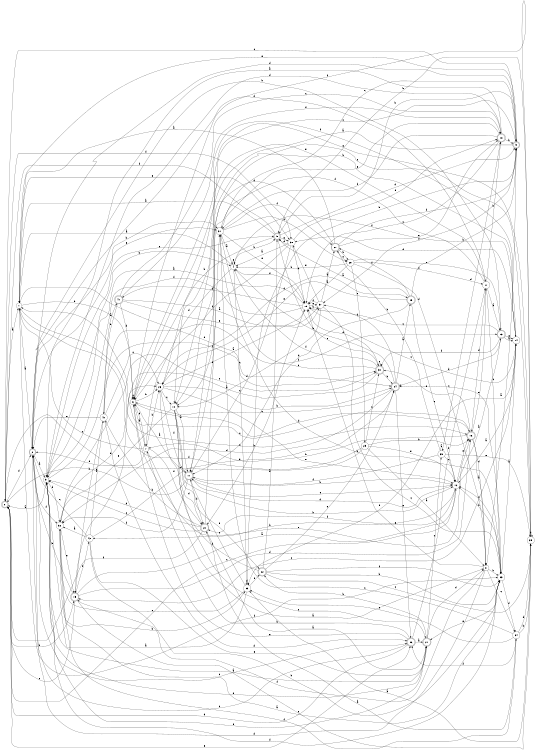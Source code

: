 digraph n35_1 {
__start0 [label="" shape="none"];

rankdir=LR;
size="8,5";

s0 [style="rounded,filled", color="black", fillcolor="white" shape="doublecircle", label="0"];
s1 [style="filled", color="black", fillcolor="white" shape="circle", label="1"];
s2 [style="rounded,filled", color="black", fillcolor="white" shape="doublecircle", label="2"];
s3 [style="filled", color="black", fillcolor="white" shape="circle", label="3"];
s4 [style="filled", color="black", fillcolor="white" shape="circle", label="4"];
s5 [style="rounded,filled", color="black", fillcolor="white" shape="doublecircle", label="5"];
s6 [style="filled", color="black", fillcolor="white" shape="circle", label="6"];
s7 [style="filled", color="black", fillcolor="white" shape="circle", label="7"];
s8 [style="filled", color="black", fillcolor="white" shape="circle", label="8"];
s9 [style="rounded,filled", color="black", fillcolor="white" shape="doublecircle", label="9"];
s10 [style="filled", color="black", fillcolor="white" shape="circle", label="10"];
s11 [style="rounded,filled", color="black", fillcolor="white" shape="doublecircle", label="11"];
s12 [style="filled", color="black", fillcolor="white" shape="circle", label="12"];
s13 [style="rounded,filled", color="black", fillcolor="white" shape="doublecircle", label="13"];
s14 [style="filled", color="black", fillcolor="white" shape="circle", label="14"];
s15 [style="rounded,filled", color="black", fillcolor="white" shape="doublecircle", label="15"];
s16 [style="rounded,filled", color="black", fillcolor="white" shape="doublecircle", label="16"];
s17 [style="filled", color="black", fillcolor="white" shape="circle", label="17"];
s18 [style="rounded,filled", color="black", fillcolor="white" shape="doublecircle", label="18"];
s19 [style="filled", color="black", fillcolor="white" shape="circle", label="19"];
s20 [style="rounded,filled", color="black", fillcolor="white" shape="doublecircle", label="20"];
s21 [style="rounded,filled", color="black", fillcolor="white" shape="doublecircle", label="21"];
s22 [style="rounded,filled", color="black", fillcolor="white" shape="doublecircle", label="22"];
s23 [style="filled", color="black", fillcolor="white" shape="circle", label="23"];
s24 [style="rounded,filled", color="black", fillcolor="white" shape="doublecircle", label="24"];
s25 [style="rounded,filled", color="black", fillcolor="white" shape="doublecircle", label="25"];
s26 [style="filled", color="black", fillcolor="white" shape="circle", label="26"];
s27 [style="rounded,filled", color="black", fillcolor="white" shape="doublecircle", label="27"];
s28 [style="filled", color="black", fillcolor="white" shape="circle", label="28"];
s29 [style="filled", color="black", fillcolor="white" shape="circle", label="29"];
s30 [style="rounded,filled", color="black", fillcolor="white" shape="doublecircle", label="30"];
s31 [style="filled", color="black", fillcolor="white" shape="circle", label="31"];
s32 [style="filled", color="black", fillcolor="white" shape="circle", label="32"];
s33 [style="filled", color="black", fillcolor="white" shape="circle", label="33"];
s34 [style="filled", color="black", fillcolor="white" shape="circle", label="34"];
s35 [style="filled", color="black", fillcolor="white" shape="circle", label="35"];
s36 [style="rounded,filled", color="black", fillcolor="white" shape="doublecircle", label="36"];
s37 [style="filled", color="black", fillcolor="white" shape="circle", label="37"];
s38 [style="filled", color="black", fillcolor="white" shape="circle", label="38"];
s39 [style="filled", color="black", fillcolor="white" shape="circle", label="39"];
s40 [style="filled", color="black", fillcolor="white" shape="circle", label="40"];
s41 [style="rounded,filled", color="black", fillcolor="white" shape="doublecircle", label="41"];
s42 [style="filled", color="black", fillcolor="white" shape="circle", label="42"];
s0 -> s1 [label="a"];
s0 -> s15 [label="b"];
s0 -> s9 [label="c"];
s0 -> s2 [label="d"];
s0 -> s36 [label="e"];
s0 -> s38 [label="f"];
s1 -> s2 [label="a"];
s1 -> s6 [label="b"];
s1 -> s16 [label="c"];
s1 -> s24 [label="d"];
s1 -> s38 [label="e"];
s1 -> s23 [label="f"];
s2 -> s3 [label="a"];
s2 -> s31 [label="b"];
s2 -> s36 [label="c"];
s2 -> s17 [label="d"];
s2 -> s31 [label="e"];
s2 -> s32 [label="f"];
s3 -> s0 [label="a"];
s3 -> s4 [label="b"];
s3 -> s30 [label="c"];
s3 -> s32 [label="d"];
s3 -> s5 [label="e"];
s3 -> s23 [label="f"];
s4 -> s1 [label="a"];
s4 -> s5 [label="b"];
s4 -> s33 [label="c"];
s4 -> s7 [label="d"];
s4 -> s4 [label="e"];
s4 -> s19 [label="f"];
s5 -> s1 [label="a"];
s5 -> s6 [label="b"];
s5 -> s30 [label="c"];
s5 -> s9 [label="d"];
s5 -> s38 [label="e"];
s5 -> s0 [label="f"];
s6 -> s7 [label="a"];
s6 -> s26 [label="b"];
s6 -> s6 [label="c"];
s6 -> s16 [label="d"];
s6 -> s16 [label="e"];
s6 -> s14 [label="f"];
s7 -> s8 [label="a"];
s7 -> s26 [label="b"];
s7 -> s1 [label="c"];
s7 -> s6 [label="d"];
s7 -> s2 [label="e"];
s7 -> s20 [label="f"];
s8 -> s9 [label="a"];
s8 -> s23 [label="b"];
s8 -> s34 [label="c"];
s8 -> s2 [label="d"];
s8 -> s19 [label="e"];
s8 -> s15 [label="f"];
s9 -> s10 [label="a"];
s9 -> s5 [label="b"];
s9 -> s10 [label="c"];
s9 -> s2 [label="d"];
s9 -> s1 [label="e"];
s9 -> s37 [label="f"];
s10 -> s11 [label="a"];
s10 -> s12 [label="b"];
s10 -> s21 [label="c"];
s10 -> s20 [label="d"];
s10 -> s32 [label="e"];
s10 -> s22 [label="f"];
s11 -> s6 [label="a"];
s11 -> s12 [label="b"];
s11 -> s0 [label="c"];
s11 -> s20 [label="d"];
s11 -> s12 [label="e"];
s11 -> s32 [label="f"];
s12 -> s13 [label="a"];
s12 -> s42 [label="b"];
s12 -> s0 [label="c"];
s12 -> s11 [label="d"];
s12 -> s16 [label="e"];
s12 -> s20 [label="f"];
s13 -> s14 [label="a"];
s13 -> s2 [label="b"];
s13 -> s19 [label="c"];
s13 -> s24 [label="d"];
s13 -> s14 [label="e"];
s13 -> s30 [label="f"];
s14 -> s12 [label="a"];
s14 -> s10 [label="b"];
s14 -> s15 [label="c"];
s14 -> s38 [label="d"];
s14 -> s33 [label="e"];
s14 -> s4 [label="f"];
s15 -> s12 [label="a"];
s15 -> s2 [label="b"];
s15 -> s0 [label="c"];
s15 -> s16 [label="d"];
s15 -> s35 [label="e"];
s15 -> s42 [label="f"];
s16 -> s8 [label="a"];
s16 -> s7 [label="b"];
s16 -> s1 [label="c"];
s16 -> s8 [label="d"];
s16 -> s17 [label="e"];
s16 -> s30 [label="f"];
s17 -> s13 [label="a"];
s17 -> s18 [label="b"];
s17 -> s23 [label="c"];
s17 -> s16 [label="d"];
s17 -> s6 [label="e"];
s17 -> s11 [label="f"];
s18 -> s3 [label="a"];
s18 -> s9 [label="b"];
s18 -> s19 [label="c"];
s18 -> s3 [label="d"];
s18 -> s31 [label="e"];
s18 -> s31 [label="f"];
s19 -> s3 [label="a"];
s19 -> s20 [label="b"];
s19 -> s14 [label="c"];
s19 -> s41 [label="d"];
s19 -> s37 [label="e"];
s19 -> s3 [label="f"];
s20 -> s21 [label="a"];
s20 -> s40 [label="b"];
s20 -> s3 [label="c"];
s20 -> s3 [label="d"];
s20 -> s31 [label="e"];
s20 -> s0 [label="f"];
s21 -> s3 [label="a"];
s21 -> s22 [label="b"];
s21 -> s39 [label="c"];
s21 -> s8 [label="d"];
s21 -> s3 [label="e"];
s21 -> s3 [label="f"];
s22 -> s5 [label="a"];
s22 -> s23 [label="b"];
s22 -> s35 [label="c"];
s22 -> s26 [label="d"];
s22 -> s24 [label="e"];
s22 -> s23 [label="f"];
s23 -> s14 [label="a"];
s23 -> s12 [label="b"];
s23 -> s24 [label="c"];
s23 -> s34 [label="d"];
s23 -> s21 [label="e"];
s23 -> s12 [label="f"];
s24 -> s25 [label="a"];
s24 -> s4 [label="b"];
s24 -> s6 [label="c"];
s24 -> s32 [label="d"];
s24 -> s36 [label="e"];
s24 -> s37 [label="f"];
s25 -> s5 [label="a"];
s25 -> s9 [label="b"];
s25 -> s12 [label="c"];
s25 -> s11 [label="d"];
s25 -> s26 [label="e"];
s25 -> s27 [label="f"];
s26 -> s19 [label="a"];
s26 -> s24 [label="b"];
s26 -> s10 [label="c"];
s26 -> s25 [label="d"];
s26 -> s12 [label="e"];
s26 -> s11 [label="f"];
s27 -> s1 [label="a"];
s27 -> s28 [label="b"];
s27 -> s28 [label="c"];
s27 -> s10 [label="d"];
s27 -> s18 [label="e"];
s27 -> s9 [label="f"];
s28 -> s19 [label="a"];
s28 -> s4 [label="b"];
s28 -> s29 [label="c"];
s28 -> s8 [label="d"];
s28 -> s13 [label="e"];
s28 -> s17 [label="f"];
s29 -> s8 [label="a"];
s29 -> s16 [label="b"];
s29 -> s30 [label="c"];
s29 -> s0 [label="d"];
s29 -> s12 [label="e"];
s29 -> s1 [label="f"];
s30 -> s15 [label="a"];
s30 -> s24 [label="b"];
s30 -> s31 [label="c"];
s30 -> s19 [label="d"];
s30 -> s30 [label="e"];
s30 -> s4 [label="f"];
s31 -> s4 [label="a"];
s31 -> s23 [label="b"];
s31 -> s9 [label="c"];
s31 -> s28 [label="d"];
s31 -> s19 [label="e"];
s31 -> s27 [label="f"];
s32 -> s23 [label="a"];
s32 -> s33 [label="b"];
s32 -> s30 [label="c"];
s32 -> s26 [label="d"];
s32 -> s15 [label="e"];
s32 -> s34 [label="f"];
s33 -> s3 [label="a"];
s33 -> s9 [label="b"];
s33 -> s11 [label="c"];
s33 -> s33 [label="d"];
s33 -> s32 [label="e"];
s33 -> s22 [label="f"];
s34 -> s20 [label="a"];
s34 -> s35 [label="b"];
s34 -> s31 [label="c"];
s34 -> s35 [label="d"];
s34 -> s33 [label="e"];
s34 -> s36 [label="f"];
s35 -> s33 [label="a"];
s35 -> s5 [label="b"];
s35 -> s11 [label="c"];
s35 -> s35 [label="d"];
s35 -> s26 [label="e"];
s35 -> s6 [label="f"];
s36 -> s21 [label="a"];
s36 -> s7 [label="b"];
s36 -> s2 [label="c"];
s36 -> s0 [label="d"];
s36 -> s6 [label="e"];
s36 -> s17 [label="f"];
s37 -> s27 [label="a"];
s37 -> s19 [label="b"];
s37 -> s23 [label="c"];
s37 -> s10 [label="d"];
s37 -> s38 [label="e"];
s37 -> s19 [label="f"];
s38 -> s4 [label="a"];
s38 -> s19 [label="b"];
s38 -> s11 [label="c"];
s38 -> s5 [label="d"];
s38 -> s18 [label="e"];
s38 -> s6 [label="f"];
s39 -> s39 [label="a"];
s39 -> s27 [label="b"];
s39 -> s12 [label="c"];
s39 -> s18 [label="d"];
s39 -> s35 [label="e"];
s39 -> s11 [label="f"];
s40 -> s41 [label="a"];
s40 -> s15 [label="b"];
s40 -> s26 [label="c"];
s40 -> s36 [label="d"];
s40 -> s2 [label="e"];
s40 -> s13 [label="f"];
s41 -> s37 [label="a"];
s41 -> s40 [label="b"];
s41 -> s18 [label="c"];
s41 -> s6 [label="d"];
s41 -> s37 [label="e"];
s41 -> s18 [label="f"];
s42 -> s32 [label="a"];
s42 -> s23 [label="b"];
s42 -> s2 [label="c"];
s42 -> s24 [label="d"];
s42 -> s21 [label="e"];
s42 -> s40 [label="f"];

}